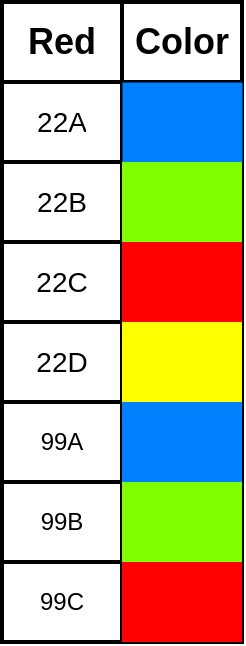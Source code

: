 <mxfile version="21.5.0" type="github">
  <diagram name="Página-1" id="VVQ3uWC_pOcY1xDPHB3c">
    <mxGraphModel dx="683" dy="362" grid="0" gridSize="10" guides="1" tooltips="1" connect="1" arrows="1" fold="1" page="1" pageScale="1" pageWidth="827" pageHeight="1169" math="0" shadow="0">
      <root>
        <mxCell id="0" />
        <mxCell id="1" parent="0" />
        <mxCell id="pIYx0gu5iTVSZUC7_cBy-79" value="" style="shape=table;startSize=0;container=1;collapsible=0;childLayout=tableLayout;strokeWidth=2;" vertex="1" parent="1">
          <mxGeometry x="303" y="226" width="120" height="320" as="geometry" />
        </mxCell>
        <mxCell id="pIYx0gu5iTVSZUC7_cBy-80" value="" style="shape=tableRow;horizontal=0;startSize=0;swimlaneHead=0;swimlaneBody=0;strokeColor=inherit;top=0;left=0;bottom=0;right=0;collapsible=0;dropTarget=0;fillColor=none;points=[[0,0.5],[1,0.5]];portConstraint=eastwest;" vertex="1" parent="pIYx0gu5iTVSZUC7_cBy-79">
          <mxGeometry width="120" height="40" as="geometry" />
        </mxCell>
        <mxCell id="pIYx0gu5iTVSZUC7_cBy-81" value="&lt;b&gt;&lt;font style=&quot;font-size: 18px;&quot;&gt;Red&lt;/font&gt;&lt;/b&gt;" style="shape=partialRectangle;html=1;whiteSpace=wrap;connectable=0;strokeColor=inherit;overflow=hidden;fillColor=none;top=0;left=0;bottom=0;right=0;pointerEvents=1;" vertex="1" parent="pIYx0gu5iTVSZUC7_cBy-80">
          <mxGeometry width="60" height="40" as="geometry">
            <mxRectangle width="60" height="40" as="alternateBounds" />
          </mxGeometry>
        </mxCell>
        <mxCell id="pIYx0gu5iTVSZUC7_cBy-82" value="&lt;font style=&quot;font-size: 18px;&quot;&gt;&lt;b&gt;Color&lt;/b&gt;&lt;/font&gt;" style="shape=partialRectangle;html=1;whiteSpace=wrap;connectable=0;strokeColor=inherit;overflow=hidden;fillColor=none;top=0;left=0;bottom=0;right=0;pointerEvents=1;" vertex="1" parent="pIYx0gu5iTVSZUC7_cBy-80">
          <mxGeometry x="60" width="60" height="40" as="geometry">
            <mxRectangle width="60" height="40" as="alternateBounds" />
          </mxGeometry>
        </mxCell>
        <mxCell id="pIYx0gu5iTVSZUC7_cBy-86" value="" style="shape=tableRow;horizontal=0;startSize=0;swimlaneHead=0;swimlaneBody=0;strokeColor=inherit;top=0;left=0;bottom=0;right=0;collapsible=0;dropTarget=0;fillColor=none;points=[[0,0.5],[1,0.5]];portConstraint=eastwest;" vertex="1" parent="pIYx0gu5iTVSZUC7_cBy-79">
          <mxGeometry y="40" width="120" height="40" as="geometry" />
        </mxCell>
        <mxCell id="pIYx0gu5iTVSZUC7_cBy-87" value="&lt;font style=&quot;font-size: 14px;&quot;&gt;22A&lt;/font&gt;" style="shape=partialRectangle;html=1;whiteSpace=wrap;connectable=0;strokeColor=inherit;overflow=hidden;fillColor=none;top=0;left=0;bottom=0;right=0;pointerEvents=1;" vertex="1" parent="pIYx0gu5iTVSZUC7_cBy-86">
          <mxGeometry width="60" height="40" as="geometry">
            <mxRectangle width="60" height="40" as="alternateBounds" />
          </mxGeometry>
        </mxCell>
        <mxCell id="pIYx0gu5iTVSZUC7_cBy-88" value="" style="shape=partialRectangle;html=1;whiteSpace=wrap;connectable=0;strokeColor=default;overflow=hidden;fillColor=#007FFF;top=0;left=0;bottom=0;right=0;pointerEvents=1;strokeWidth=0;perimeterSpacing=0;fillStyle=auto;gradientColor=none;" vertex="1" parent="pIYx0gu5iTVSZUC7_cBy-86">
          <mxGeometry x="60" width="60" height="40" as="geometry">
            <mxRectangle width="60" height="40" as="alternateBounds" />
          </mxGeometry>
        </mxCell>
        <mxCell id="pIYx0gu5iTVSZUC7_cBy-89" value="" style="shape=tableRow;horizontal=0;startSize=0;swimlaneHead=0;swimlaneBody=0;strokeColor=inherit;top=0;left=0;bottom=0;right=0;collapsible=0;dropTarget=0;fillColor=none;points=[[0,0.5],[1,0.5]];portConstraint=eastwest;" vertex="1" parent="pIYx0gu5iTVSZUC7_cBy-79">
          <mxGeometry y="80" width="120" height="40" as="geometry" />
        </mxCell>
        <mxCell id="pIYx0gu5iTVSZUC7_cBy-90" value="&lt;font style=&quot;font-size: 14px;&quot;&gt;22B&lt;/font&gt;" style="shape=partialRectangle;html=1;whiteSpace=wrap;connectable=0;strokeColor=inherit;overflow=hidden;fillColor=none;top=0;left=0;bottom=0;right=0;pointerEvents=1;" vertex="1" parent="pIYx0gu5iTVSZUC7_cBy-89">
          <mxGeometry width="60" height="40" as="geometry">
            <mxRectangle width="60" height="40" as="alternateBounds" />
          </mxGeometry>
        </mxCell>
        <mxCell id="pIYx0gu5iTVSZUC7_cBy-91" value="" style="shape=partialRectangle;html=1;whiteSpace=wrap;connectable=0;strokeColor=inherit;overflow=hidden;fillColor=#80FF00;top=0;left=0;bottom=0;right=0;pointerEvents=1;" vertex="1" parent="pIYx0gu5iTVSZUC7_cBy-89">
          <mxGeometry x="60" width="60" height="40" as="geometry">
            <mxRectangle width="60" height="40" as="alternateBounds" />
          </mxGeometry>
        </mxCell>
        <mxCell id="pIYx0gu5iTVSZUC7_cBy-92" value="" style="shape=tableRow;horizontal=0;startSize=0;swimlaneHead=0;swimlaneBody=0;strokeColor=inherit;top=0;left=0;bottom=0;right=0;collapsible=0;dropTarget=0;fillColor=none;points=[[0,0.5],[1,0.5]];portConstraint=eastwest;" vertex="1" parent="pIYx0gu5iTVSZUC7_cBy-79">
          <mxGeometry y="120" width="120" height="40" as="geometry" />
        </mxCell>
        <mxCell id="pIYx0gu5iTVSZUC7_cBy-93" value="&lt;font style=&quot;font-size: 14px;&quot;&gt;22C&lt;/font&gt;" style="shape=partialRectangle;html=1;whiteSpace=wrap;connectable=0;strokeColor=inherit;overflow=hidden;fillColor=none;top=0;left=0;bottom=0;right=0;pointerEvents=1;" vertex="1" parent="pIYx0gu5iTVSZUC7_cBy-92">
          <mxGeometry width="60" height="40" as="geometry">
            <mxRectangle width="60" height="40" as="alternateBounds" />
          </mxGeometry>
        </mxCell>
        <mxCell id="pIYx0gu5iTVSZUC7_cBy-94" value="" style="shape=partialRectangle;html=1;whiteSpace=wrap;connectable=0;strokeColor=default;overflow=hidden;fillColor=#ff0000;top=0;left=0;bottom=0;right=0;pointerEvents=1;strokeWidth=2;perimeterSpacing=2;" vertex="1" parent="pIYx0gu5iTVSZUC7_cBy-92">
          <mxGeometry x="60" width="60" height="40" as="geometry">
            <mxRectangle width="60" height="40" as="alternateBounds" />
          </mxGeometry>
        </mxCell>
        <mxCell id="pIYx0gu5iTVSZUC7_cBy-95" value="" style="shape=tableRow;horizontal=0;startSize=0;swimlaneHead=0;swimlaneBody=0;strokeColor=inherit;top=0;left=0;bottom=0;right=0;collapsible=0;dropTarget=0;fillColor=none;points=[[0,0.5],[1,0.5]];portConstraint=eastwest;" vertex="1" parent="pIYx0gu5iTVSZUC7_cBy-79">
          <mxGeometry y="160" width="120" height="40" as="geometry" />
        </mxCell>
        <mxCell id="pIYx0gu5iTVSZUC7_cBy-96" value="&lt;font style=&quot;font-size: 14px;&quot;&gt;22D&lt;/font&gt;" style="shape=partialRectangle;html=1;whiteSpace=wrap;connectable=0;strokeColor=inherit;overflow=hidden;fillColor=none;top=0;left=0;bottom=0;right=0;pointerEvents=1;" vertex="1" parent="pIYx0gu5iTVSZUC7_cBy-95">
          <mxGeometry width="60" height="40" as="geometry">
            <mxRectangle width="60" height="40" as="alternateBounds" />
          </mxGeometry>
        </mxCell>
        <mxCell id="pIYx0gu5iTVSZUC7_cBy-97" value="" style="shape=partialRectangle;html=1;whiteSpace=wrap;connectable=0;strokeColor=default;overflow=hidden;fillColor=#FFFF00;top=0;left=0;bottom=0;right=0;pointerEvents=1;perimeterSpacing=2;" vertex="1" parent="pIYx0gu5iTVSZUC7_cBy-95">
          <mxGeometry x="60" width="60" height="40" as="geometry">
            <mxRectangle width="60" height="40" as="alternateBounds" />
          </mxGeometry>
        </mxCell>
        <mxCell id="pIYx0gu5iTVSZUC7_cBy-104" style="shape=tableRow;horizontal=0;startSize=0;swimlaneHead=0;swimlaneBody=0;strokeColor=inherit;top=0;left=0;bottom=0;right=0;collapsible=0;dropTarget=0;fillColor=none;points=[[0,0.5],[1,0.5]];portConstraint=eastwest;" vertex="1" parent="pIYx0gu5iTVSZUC7_cBy-79">
          <mxGeometry y="200" width="120" height="40" as="geometry" />
        </mxCell>
        <mxCell id="pIYx0gu5iTVSZUC7_cBy-105" value="99A" style="shape=partialRectangle;html=1;whiteSpace=wrap;connectable=0;strokeColor=inherit;overflow=hidden;fillColor=none;top=0;left=0;bottom=0;right=0;pointerEvents=1;" vertex="1" parent="pIYx0gu5iTVSZUC7_cBy-104">
          <mxGeometry width="60" height="40" as="geometry">
            <mxRectangle width="60" height="40" as="alternateBounds" />
          </mxGeometry>
        </mxCell>
        <mxCell id="pIYx0gu5iTVSZUC7_cBy-106" style="shape=partialRectangle;html=1;whiteSpace=wrap;connectable=0;strokeColor=default;overflow=hidden;fillColor=#007fff;top=0;left=0;bottom=0;right=0;pointerEvents=1;perimeterSpacing=2;" vertex="1" parent="pIYx0gu5iTVSZUC7_cBy-104">
          <mxGeometry x="60" width="60" height="40" as="geometry">
            <mxRectangle width="60" height="40" as="alternateBounds" />
          </mxGeometry>
        </mxCell>
        <mxCell id="pIYx0gu5iTVSZUC7_cBy-101" style="shape=tableRow;horizontal=0;startSize=0;swimlaneHead=0;swimlaneBody=0;strokeColor=inherit;top=0;left=0;bottom=0;right=0;collapsible=0;dropTarget=0;fillColor=none;points=[[0,0.5],[1,0.5]];portConstraint=eastwest;" vertex="1" parent="pIYx0gu5iTVSZUC7_cBy-79">
          <mxGeometry y="240" width="120" height="40" as="geometry" />
        </mxCell>
        <mxCell id="pIYx0gu5iTVSZUC7_cBy-102" value="99B" style="shape=partialRectangle;html=1;whiteSpace=wrap;connectable=0;strokeColor=inherit;overflow=hidden;fillColor=none;top=0;left=0;bottom=0;right=0;pointerEvents=1;" vertex="1" parent="pIYx0gu5iTVSZUC7_cBy-101">
          <mxGeometry width="60" height="40" as="geometry">
            <mxRectangle width="60" height="40" as="alternateBounds" />
          </mxGeometry>
        </mxCell>
        <mxCell id="pIYx0gu5iTVSZUC7_cBy-103" style="shape=partialRectangle;html=1;whiteSpace=wrap;connectable=0;strokeColor=default;overflow=hidden;fillColor=#80ff00;top=0;left=0;bottom=0;right=0;pointerEvents=1;perimeterSpacing=2;" vertex="1" parent="pIYx0gu5iTVSZUC7_cBy-101">
          <mxGeometry x="60" width="60" height="40" as="geometry">
            <mxRectangle width="60" height="40" as="alternateBounds" />
          </mxGeometry>
        </mxCell>
        <mxCell id="pIYx0gu5iTVSZUC7_cBy-107" style="shape=tableRow;horizontal=0;startSize=0;swimlaneHead=0;swimlaneBody=0;strokeColor=inherit;top=0;left=0;bottom=0;right=0;collapsible=0;dropTarget=0;fillColor=none;points=[[0,0.5],[1,0.5]];portConstraint=eastwest;" vertex="1" parent="pIYx0gu5iTVSZUC7_cBy-79">
          <mxGeometry y="280" width="120" height="40" as="geometry" />
        </mxCell>
        <mxCell id="pIYx0gu5iTVSZUC7_cBy-108" value="99C" style="shape=partialRectangle;html=1;whiteSpace=wrap;connectable=0;strokeColor=inherit;overflow=hidden;fillColor=none;top=0;left=0;bottom=0;right=0;pointerEvents=1;" vertex="1" parent="pIYx0gu5iTVSZUC7_cBy-107">
          <mxGeometry width="60" height="40" as="geometry">
            <mxRectangle width="60" height="40" as="alternateBounds" />
          </mxGeometry>
        </mxCell>
        <mxCell id="pIYx0gu5iTVSZUC7_cBy-109" style="shape=partialRectangle;html=1;whiteSpace=wrap;connectable=0;strokeColor=default;overflow=hidden;fillColor=#ff0000;top=0;left=0;bottom=0;right=0;pointerEvents=1;perimeterSpacing=2;" vertex="1" parent="pIYx0gu5iTVSZUC7_cBy-107">
          <mxGeometry x="60" width="60" height="40" as="geometry">
            <mxRectangle width="60" height="40" as="alternateBounds" />
          </mxGeometry>
        </mxCell>
      </root>
    </mxGraphModel>
  </diagram>
</mxfile>

